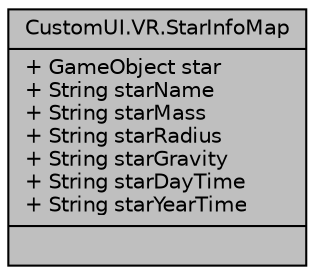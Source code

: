 digraph "CustomUI.VR.StarInfoMap"
{
 // INTERACTIVE_SVG=YES
 // LATEX_PDF_SIZE
  edge [fontname="Helvetica",fontsize="10",labelfontname="Helvetica",labelfontsize="10"];
  node [fontname="Helvetica",fontsize="10",shape=record];
  Node1 [label="{CustomUI.VR.StarInfoMap\n|+ GameObject star\l+ String starName\l+ String starMass\l+ String starRadius\l+ String starGravity\l+ String starDayTime\l+ String starYearTime\l|}",height=0.2,width=0.4,color="black", fillcolor="grey75", style="filled", fontcolor="black",tooltip=" "];
}
